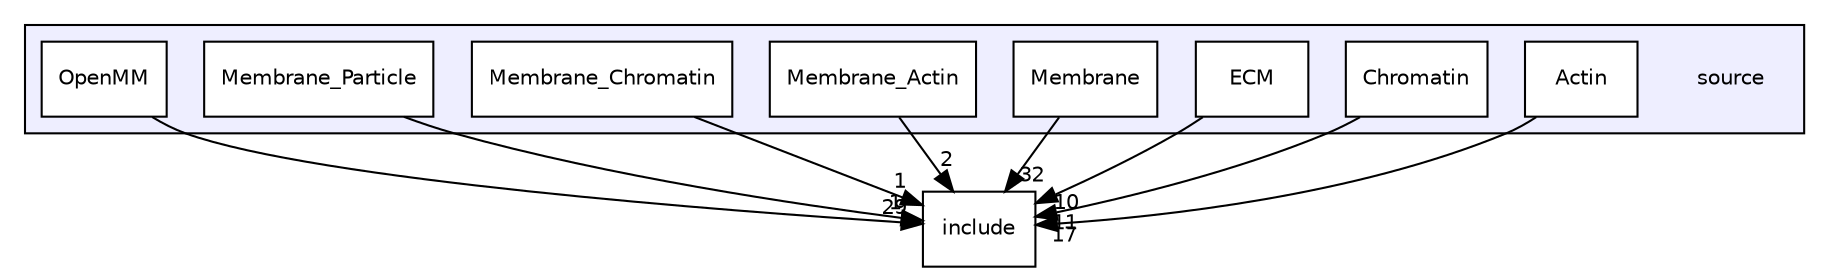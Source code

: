 digraph "/Users/sajjad/virtual cell/Membrane_OBJ/source" {
  compound=true
  node [ fontsize="10", fontname="Helvetica"];
  edge [ labelfontsize="10", labelfontname="Helvetica"];
  subgraph clusterdir_b2f33c71d4aa5e7af42a1ca61ff5af1b {
    graph [ bgcolor="#eeeeff", pencolor="black", label="" URL="dir_b2f33c71d4aa5e7af42a1ca61ff5af1b.html"];
    dir_b2f33c71d4aa5e7af42a1ca61ff5af1b [shape=plaintext label="source"];
    dir_c3ba689ef272d8e6d38c63a3df8e53d9 [shape=box label="Actin" color="black" fillcolor="white" style="filled" URL="dir_c3ba689ef272d8e6d38c63a3df8e53d9.html"];
    dir_34e65a7acc4cec5486cfa5ea8360ba77 [shape=box label="Chromatin" color="black" fillcolor="white" style="filled" URL="dir_34e65a7acc4cec5486cfa5ea8360ba77.html"];
    dir_c24c9c3d155d06a4b3ce420baf8fd74a [shape=box label="ECM" color="black" fillcolor="white" style="filled" URL="dir_c24c9c3d155d06a4b3ce420baf8fd74a.html"];
    dir_0f91e28d14e4e62a00ae388c5652defc [shape=box label="Membrane" color="black" fillcolor="white" style="filled" URL="dir_0f91e28d14e4e62a00ae388c5652defc.html"];
    dir_95b8748a7913e867f2fe71797c02b605 [shape=box label="Membrane_Actin" color="black" fillcolor="white" style="filled" URL="dir_95b8748a7913e867f2fe71797c02b605.html"];
    dir_933d8e9f8f5c5d26665b09e4f60c9cbd [shape=box label="Membrane_Chromatin" color="black" fillcolor="white" style="filled" URL="dir_933d8e9f8f5c5d26665b09e4f60c9cbd.html"];
    dir_e125e8c4af272662556766de698b9d37 [shape=box label="Membrane_Particle" color="black" fillcolor="white" style="filled" URL="dir_e125e8c4af272662556766de698b9d37.html"];
    dir_61017561905e8ce9051f12a5257b5bdb [shape=box label="OpenMM" color="black" fillcolor="white" style="filled" URL="dir_61017561905e8ce9051f12a5257b5bdb.html"];
  }
  dir_d44c64559bbebec7f509842c48db8b23 [shape=box label="include" URL="dir_d44c64559bbebec7f509842c48db8b23.html"];
  dir_c3ba689ef272d8e6d38c63a3df8e53d9->dir_d44c64559bbebec7f509842c48db8b23 [headlabel="17", labeldistance=1.5 headhref="dir_000008_000005.html"];
  dir_61017561905e8ce9051f12a5257b5bdb->dir_d44c64559bbebec7f509842c48db8b23 [headlabel="29", labeldistance=1.5 headhref="dir_000015_000005.html"];
  dir_34e65a7acc4cec5486cfa5ea8360ba77->dir_d44c64559bbebec7f509842c48db8b23 [headlabel="11", labeldistance=1.5 headhref="dir_000011_000005.html"];
  dir_c24c9c3d155d06a4b3ce420baf8fd74a->dir_d44c64559bbebec7f509842c48db8b23 [headlabel="10", labeldistance=1.5 headhref="dir_000009_000005.html"];
  dir_0f91e28d14e4e62a00ae388c5652defc->dir_d44c64559bbebec7f509842c48db8b23 [headlabel="32", labeldistance=1.5 headhref="dir_000010_000005.html"];
  dir_933d8e9f8f5c5d26665b09e4f60c9cbd->dir_d44c64559bbebec7f509842c48db8b23 [headlabel="1", labeldistance=1.5 headhref="dir_000013_000005.html"];
  dir_95b8748a7913e867f2fe71797c02b605->dir_d44c64559bbebec7f509842c48db8b23 [headlabel="2", labeldistance=1.5 headhref="dir_000012_000005.html"];
  dir_e125e8c4af272662556766de698b9d37->dir_d44c64559bbebec7f509842c48db8b23 [headlabel="1", labeldistance=1.5 headhref="dir_000014_000005.html"];
}

